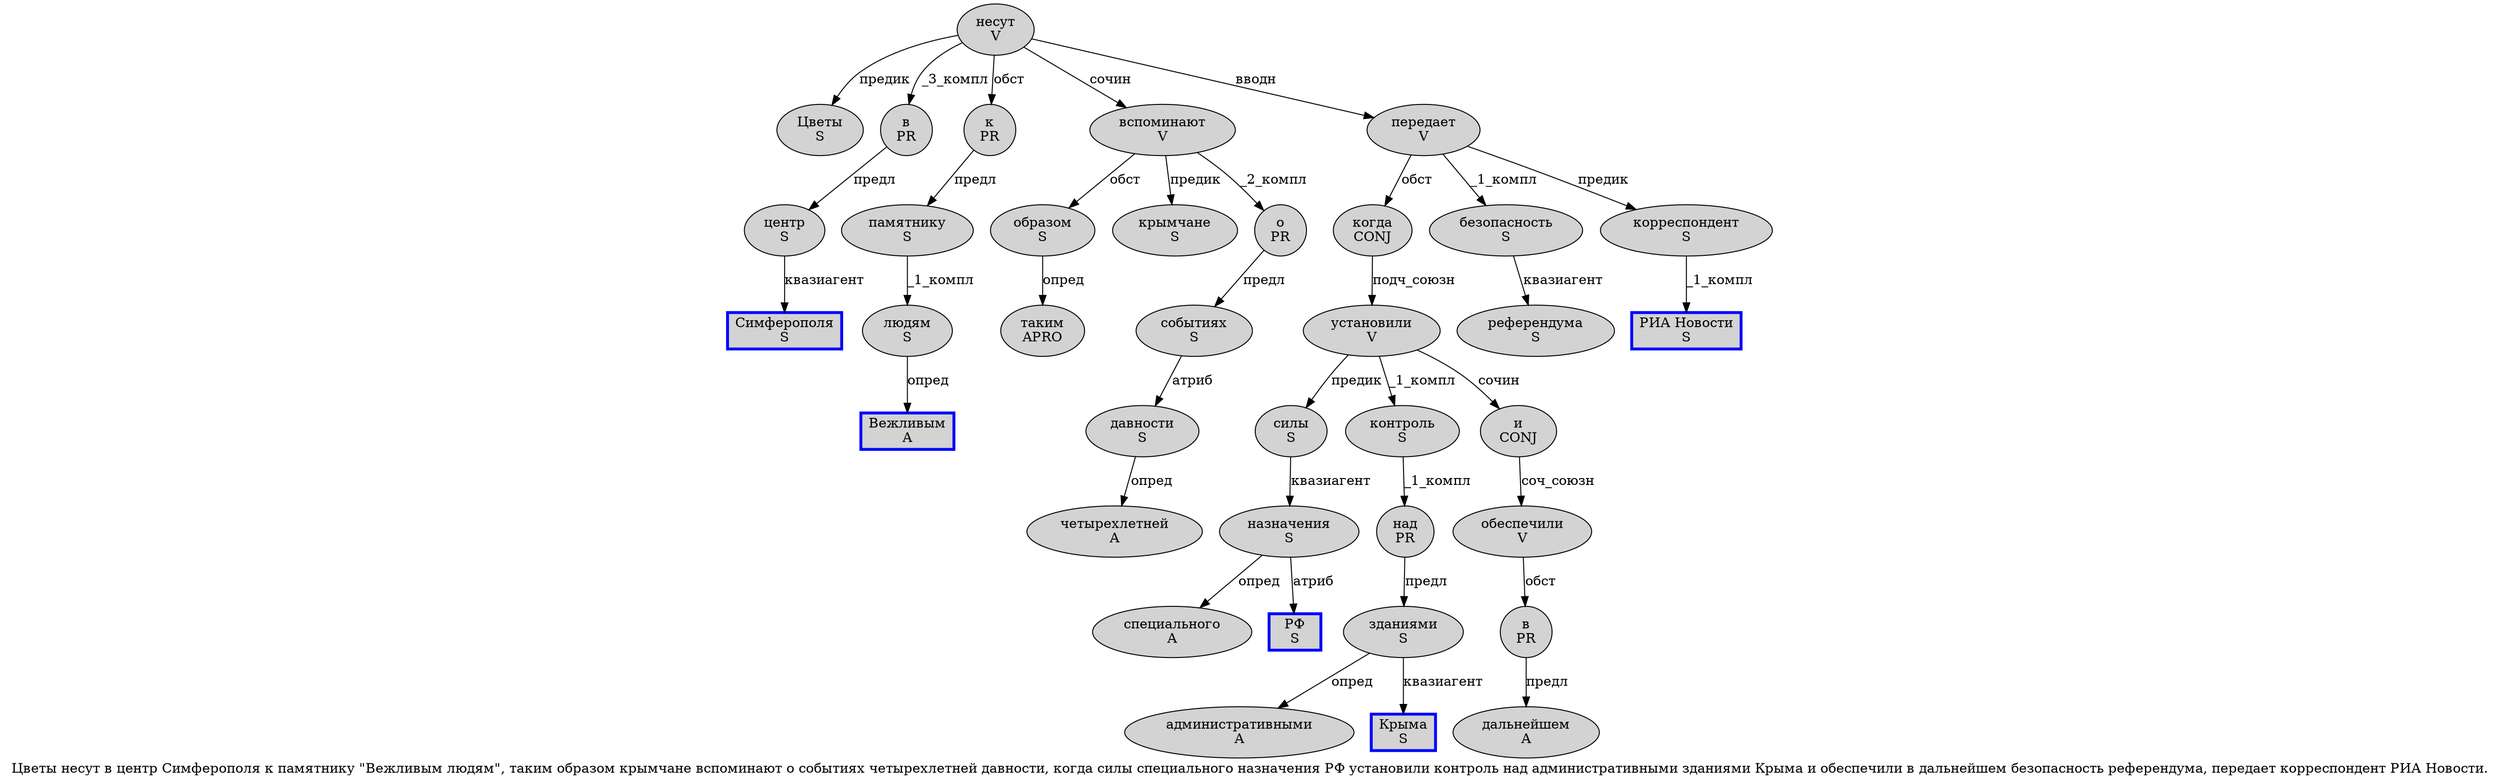 digraph SENTENCE_0 {
	graph [label="Цветы несут в центр Симферополя к памятнику \"Вежливым людям\", таким образом крымчане вспоминают о событиях четырехлетней давности, когда силы специального назначения РФ установили контроль над административными зданиями Крыма и обеспечили в дальнейшем безопасность референдума, передает корреспондент РИА Новости."]
	node [style=filled]
		0 [label="Цветы
S" color="" fillcolor=lightgray penwidth=1 shape=ellipse]
		1 [label="несут
V" color="" fillcolor=lightgray penwidth=1 shape=ellipse]
		2 [label="в
PR" color="" fillcolor=lightgray penwidth=1 shape=ellipse]
		3 [label="центр
S" color="" fillcolor=lightgray penwidth=1 shape=ellipse]
		4 [label="Симферополя
S" color=blue fillcolor=lightgray penwidth=3 shape=box]
		5 [label="к
PR" color="" fillcolor=lightgray penwidth=1 shape=ellipse]
		6 [label="памятнику
S" color="" fillcolor=lightgray penwidth=1 shape=ellipse]
		8 [label="Вежливым
A" color=blue fillcolor=lightgray penwidth=3 shape=box]
		9 [label="людям
S" color="" fillcolor=lightgray penwidth=1 shape=ellipse]
		12 [label="таким
APRO" color="" fillcolor=lightgray penwidth=1 shape=ellipse]
		13 [label="образом
S" color="" fillcolor=lightgray penwidth=1 shape=ellipse]
		14 [label="крымчане
S" color="" fillcolor=lightgray penwidth=1 shape=ellipse]
		15 [label="вспоминают
V" color="" fillcolor=lightgray penwidth=1 shape=ellipse]
		16 [label="о
PR" color="" fillcolor=lightgray penwidth=1 shape=ellipse]
		17 [label="событиях
S" color="" fillcolor=lightgray penwidth=1 shape=ellipse]
		18 [label="четырехлетней
A" color="" fillcolor=lightgray penwidth=1 shape=ellipse]
		19 [label="давности
S" color="" fillcolor=lightgray penwidth=1 shape=ellipse]
		21 [label="когда
CONJ" color="" fillcolor=lightgray penwidth=1 shape=ellipse]
		22 [label="силы
S" color="" fillcolor=lightgray penwidth=1 shape=ellipse]
		23 [label="специального
A" color="" fillcolor=lightgray penwidth=1 shape=ellipse]
		24 [label="назначения
S" color="" fillcolor=lightgray penwidth=1 shape=ellipse]
		25 [label="РФ
S" color=blue fillcolor=lightgray penwidth=3 shape=box]
		26 [label="установили
V" color="" fillcolor=lightgray penwidth=1 shape=ellipse]
		27 [label="контроль
S" color="" fillcolor=lightgray penwidth=1 shape=ellipse]
		28 [label="над
PR" color="" fillcolor=lightgray penwidth=1 shape=ellipse]
		29 [label="административными
A" color="" fillcolor=lightgray penwidth=1 shape=ellipse]
		30 [label="зданиями
S" color="" fillcolor=lightgray penwidth=1 shape=ellipse]
		31 [label="Крыма
S" color=blue fillcolor=lightgray penwidth=3 shape=box]
		32 [label="и
CONJ" color="" fillcolor=lightgray penwidth=1 shape=ellipse]
		33 [label="обеспечили
V" color="" fillcolor=lightgray penwidth=1 shape=ellipse]
		34 [label="в
PR" color="" fillcolor=lightgray penwidth=1 shape=ellipse]
		35 [label="дальнейшем
A" color="" fillcolor=lightgray penwidth=1 shape=ellipse]
		36 [label="безопасность
S" color="" fillcolor=lightgray penwidth=1 shape=ellipse]
		37 [label="референдума
S" color="" fillcolor=lightgray penwidth=1 shape=ellipse]
		39 [label="передает
V" color="" fillcolor=lightgray penwidth=1 shape=ellipse]
		40 [label="корреспондент
S" color="" fillcolor=lightgray penwidth=1 shape=ellipse]
		41 [label="РИА Новости
S" color=blue fillcolor=lightgray penwidth=3 shape=box]
			40 -> 41 [label="_1_компл"]
			1 -> 0 [label="предик"]
			1 -> 2 [label="_3_компл"]
			1 -> 5 [label="обст"]
			1 -> 15 [label="сочин"]
			1 -> 39 [label="вводн"]
			30 -> 29 [label="опред"]
			30 -> 31 [label="квазиагент"]
			6 -> 9 [label="_1_компл"]
			27 -> 28 [label="_1_компл"]
			2 -> 3 [label="предл"]
			17 -> 19 [label="атриб"]
			24 -> 23 [label="опред"]
			24 -> 25 [label="атриб"]
			9 -> 8 [label="опред"]
			15 -> 13 [label="обст"]
			15 -> 14 [label="предик"]
			15 -> 16 [label="_2_компл"]
			5 -> 6 [label="предл"]
			16 -> 17 [label="предл"]
			21 -> 26 [label="подч_союзн"]
			19 -> 18 [label="опред"]
			13 -> 12 [label="опред"]
			39 -> 21 [label="обст"]
			39 -> 36 [label="_1_компл"]
			39 -> 40 [label="предик"]
			28 -> 30 [label="предл"]
			32 -> 33 [label="соч_союзн"]
			26 -> 22 [label="предик"]
			26 -> 27 [label="_1_компл"]
			26 -> 32 [label="сочин"]
			22 -> 24 [label="квазиагент"]
			33 -> 34 [label="обст"]
			3 -> 4 [label="квазиагент"]
			36 -> 37 [label="квазиагент"]
			34 -> 35 [label="предл"]
}